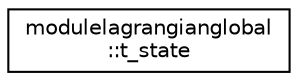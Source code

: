 digraph "Graphical Class Hierarchy"
{
 // LATEX_PDF_SIZE
  edge [fontname="Helvetica",fontsize="10",labelfontname="Helvetica",labelfontsize="10"];
  node [fontname="Helvetica",fontsize="10",shape=record];
  rankdir="LR";
  Node0 [label="modulelagrangianglobal\l::t_state",height=0.2,width=0.4,color="black", fillcolor="white", style="filled",URL="$structmodulelagrangianglobal_1_1t__state.html",tooltip=" "];
}
